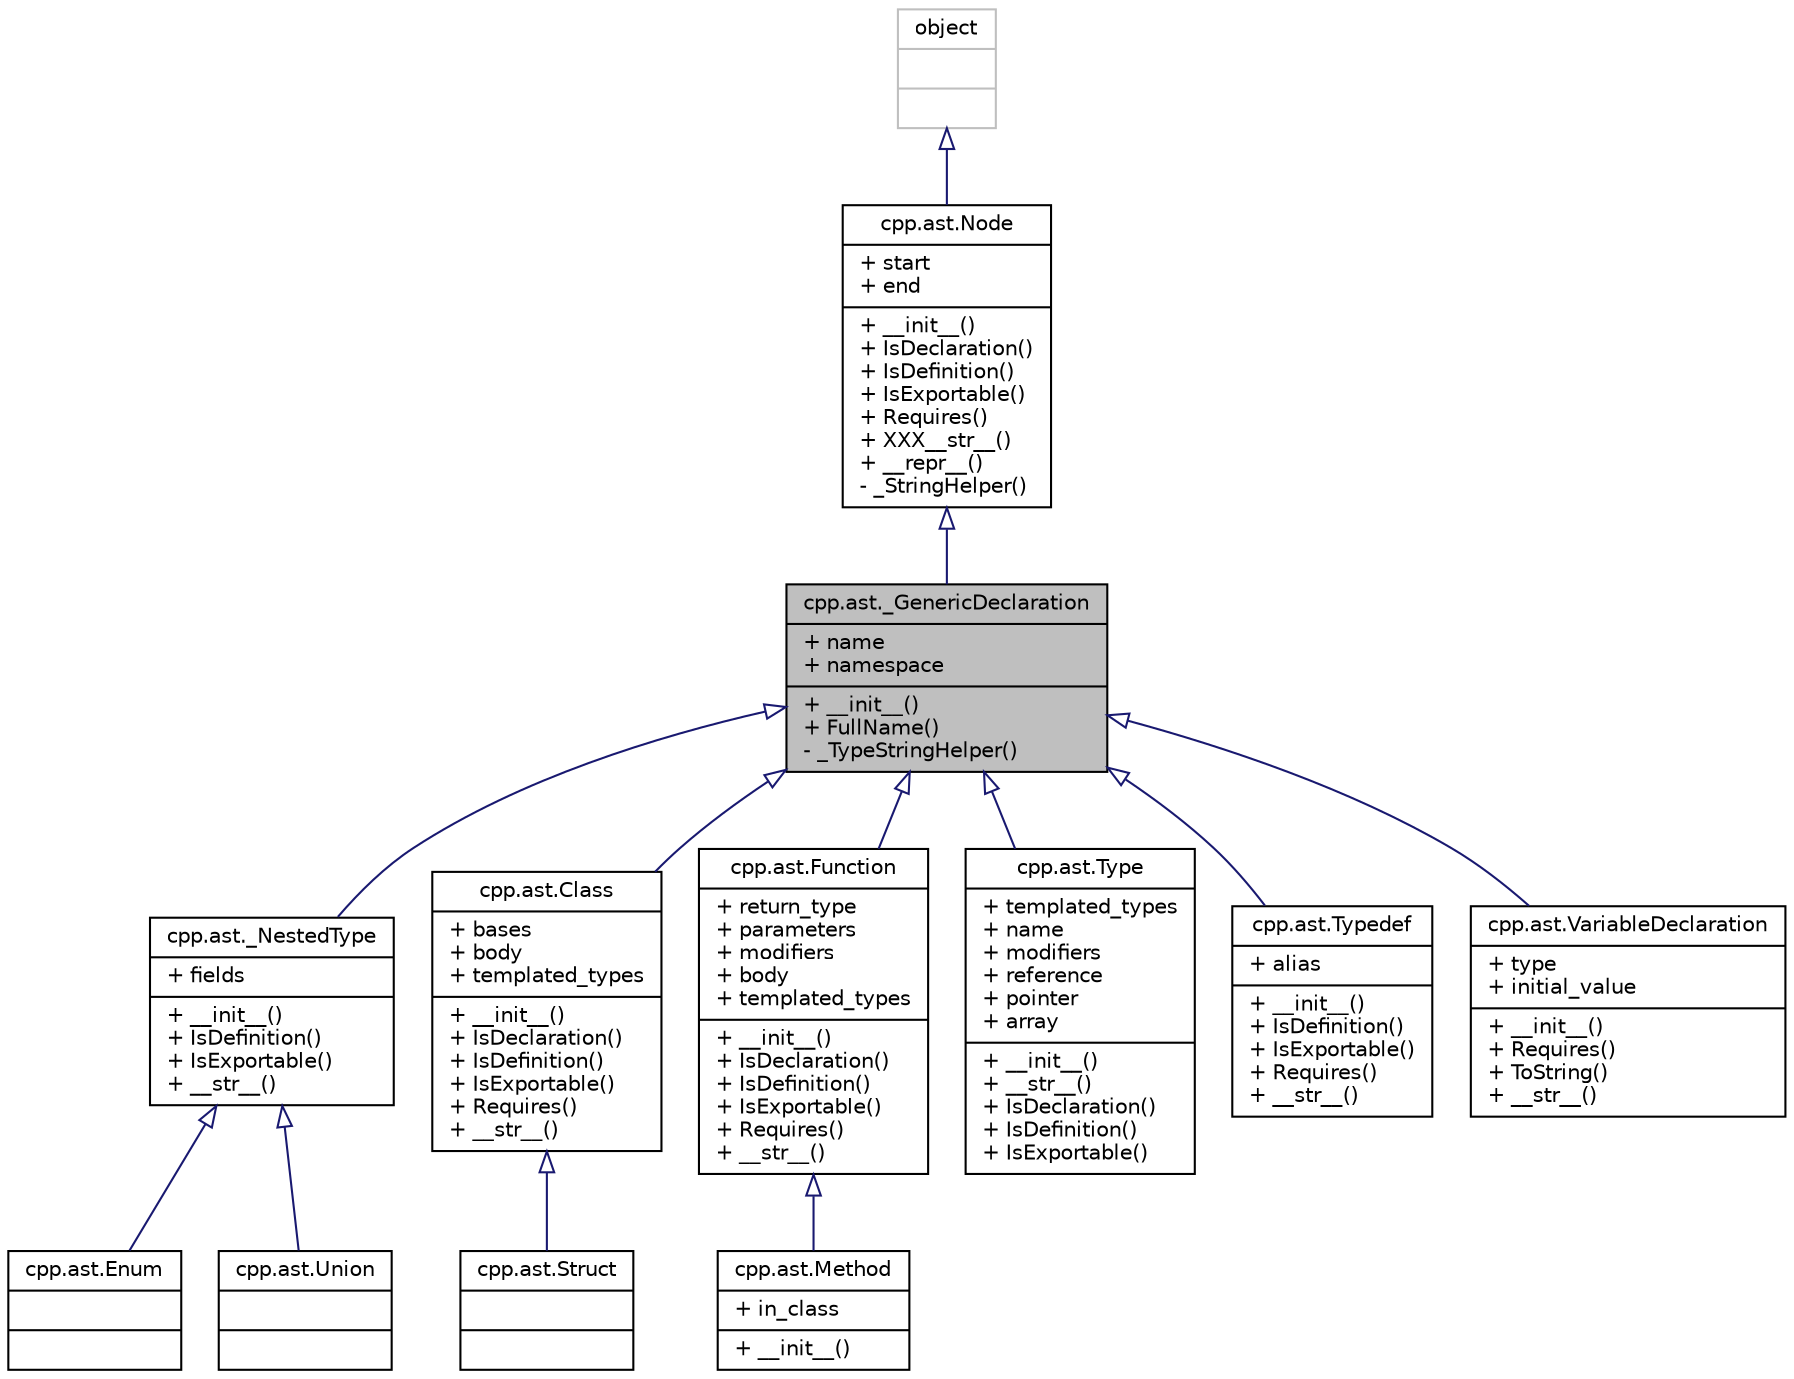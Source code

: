 digraph "cpp.ast._GenericDeclaration"
{
  edge [fontname="Helvetica",fontsize="10",labelfontname="Helvetica",labelfontsize="10"];
  node [fontname="Helvetica",fontsize="10",shape=record];
  Node0 [label="{cpp.ast._GenericDeclaration\n|+ name\l+ namespace\l|+ __init__()\l+ FullName()\l- _TypeStringHelper()\l}",height=0.2,width=0.4,color="black", fillcolor="grey75", style="filled", fontcolor="black"];
  Node1 -> Node0 [dir="back",color="midnightblue",fontsize="10",style="solid",arrowtail="onormal",fontname="Helvetica"];
  Node1 [label="{cpp.ast.Node\n|+ start\l+ end\l|+ __init__()\l+ IsDeclaration()\l+ IsDefinition()\l+ IsExportable()\l+ Requires()\l+ XXX__str__()\l+ __repr__()\l- _StringHelper()\l}",height=0.2,width=0.4,color="black", fillcolor="white", style="filled",URL="$d6/d9c/classcpp_1_1ast_1_1_node.html"];
  Node2 -> Node1 [dir="back",color="midnightblue",fontsize="10",style="solid",arrowtail="onormal",fontname="Helvetica"];
  Node2 [label="{object\n||}",height=0.2,width=0.4,color="grey75", fillcolor="white", style="filled"];
  Node0 -> Node3 [dir="back",color="midnightblue",fontsize="10",style="solid",arrowtail="onormal",fontname="Helvetica"];
  Node3 [label="{cpp.ast._NestedType\n|+ fields\l|+ __init__()\l+ IsDefinition()\l+ IsExportable()\l+ __str__()\l}",height=0.2,width=0.4,color="black", fillcolor="white", style="filled",URL="$d9/df9/classcpp_1_1ast_1_1___nested_type.html"];
  Node3 -> Node4 [dir="back",color="midnightblue",fontsize="10",style="solid",arrowtail="onormal",fontname="Helvetica"];
  Node4 [label="{cpp.ast.Enum\n||}",height=0.2,width=0.4,color="black", fillcolor="white", style="filled",URL="$d4/d04/classcpp_1_1ast_1_1_enum.html"];
  Node3 -> Node5 [dir="back",color="midnightblue",fontsize="10",style="solid",arrowtail="onormal",fontname="Helvetica"];
  Node5 [label="{cpp.ast.Union\n||}",height=0.2,width=0.4,color="black", fillcolor="white", style="filled",URL="$d4/d94/classcpp_1_1ast_1_1_union.html"];
  Node0 -> Node6 [dir="back",color="midnightblue",fontsize="10",style="solid",arrowtail="onormal",fontname="Helvetica"];
  Node6 [label="{cpp.ast.Class\n|+ bases\l+ body\l+ templated_types\l|+ __init__()\l+ IsDeclaration()\l+ IsDefinition()\l+ IsExportable()\l+ Requires()\l+ __str__()\l}",height=0.2,width=0.4,color="black", fillcolor="white", style="filled",URL="$dd/d99/classcpp_1_1ast_1_1_class.html"];
  Node6 -> Node7 [dir="back",color="midnightblue",fontsize="10",style="solid",arrowtail="onormal",fontname="Helvetica"];
  Node7 [label="{cpp.ast.Struct\n||}",height=0.2,width=0.4,color="black", fillcolor="white", style="filled",URL="$da/d2a/classcpp_1_1ast_1_1_struct.html"];
  Node0 -> Node8 [dir="back",color="midnightblue",fontsize="10",style="solid",arrowtail="onormal",fontname="Helvetica"];
  Node8 [label="{cpp.ast.Function\n|+ return_type\l+ parameters\l+ modifiers\l+ body\l+ templated_types\l|+ __init__()\l+ IsDeclaration()\l+ IsDefinition()\l+ IsExportable()\l+ Requires()\l+ __str__()\l}",height=0.2,width=0.4,color="black", fillcolor="white", style="filled",URL="$d3/df5/classcpp_1_1ast_1_1_function.html"];
  Node8 -> Node9 [dir="back",color="midnightblue",fontsize="10",style="solid",arrowtail="onormal",fontname="Helvetica"];
  Node9 [label="{cpp.ast.Method\n|+ in_class\l|+ __init__()\l}",height=0.2,width=0.4,color="black", fillcolor="white", style="filled",URL="$da/d78/classcpp_1_1ast_1_1_method.html"];
  Node0 -> Node10 [dir="back",color="midnightblue",fontsize="10",style="solid",arrowtail="onormal",fontname="Helvetica"];
  Node10 [label="{cpp.ast.Type\n|+ templated_types\l+ name\l+ modifiers\l+ reference\l+ pointer\l+ array\l|+ __init__()\l+ __str__()\l+ IsDeclaration()\l+ IsDefinition()\l+ IsExportable()\l}",height=0.2,width=0.4,color="black", fillcolor="white", style="filled",URL="$d1/d2b/classcpp_1_1ast_1_1_type.html"];
  Node0 -> Node11 [dir="back",color="midnightblue",fontsize="10",style="solid",arrowtail="onormal",fontname="Helvetica"];
  Node11 [label="{cpp.ast.Typedef\n|+ alias\l|+ __init__()\l+ IsDefinition()\l+ IsExportable()\l+ Requires()\l+ __str__()\l}",height=0.2,width=0.4,color="black", fillcolor="white", style="filled",URL="$d4/d8c/classcpp_1_1ast_1_1_typedef.html"];
  Node0 -> Node12 [dir="back",color="midnightblue",fontsize="10",style="solid",arrowtail="onormal",fontname="Helvetica"];
  Node12 [label="{cpp.ast.VariableDeclaration\n|+ type\l+ initial_value\l|+ __init__()\l+ Requires()\l+ ToString()\l+ __str__()\l}",height=0.2,width=0.4,color="black", fillcolor="white", style="filled",URL="$d1/db4/classcpp_1_1ast_1_1_variable_declaration.html"];
}

